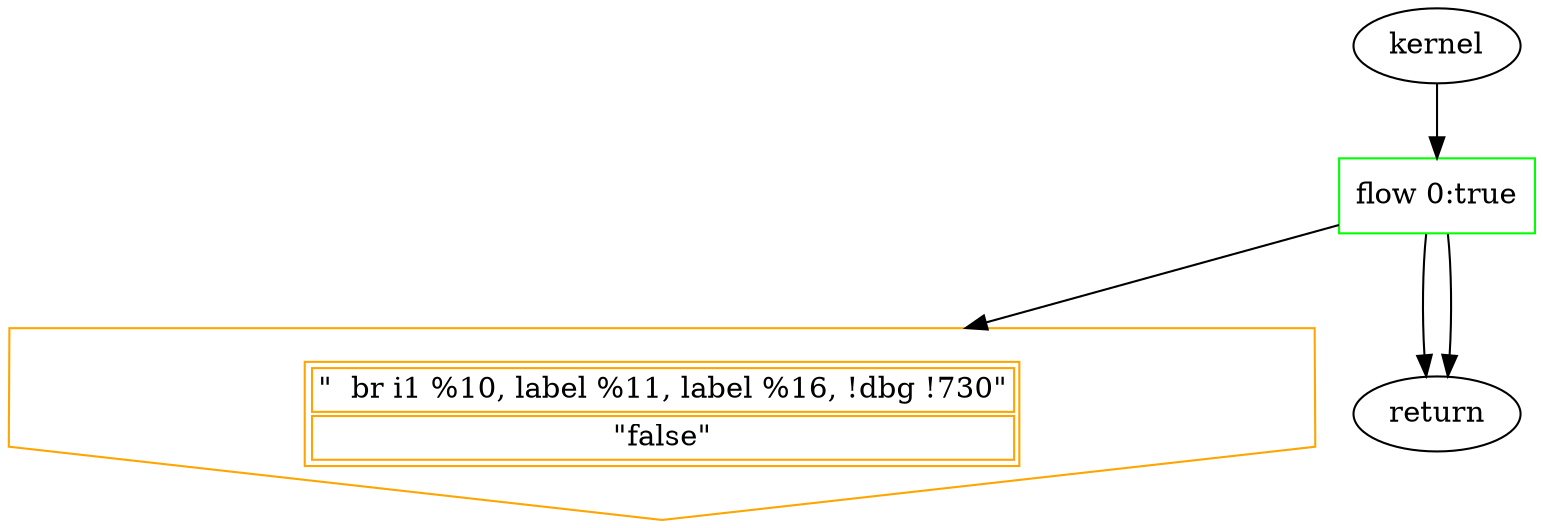 digraph kernel{
kernel;
"kernel" -> "Flow_0_0";
Flow_0_0 [label="flow 0:true" color=green shape = rectangle];
Branch_1 [label = <<table><tr><td>"  br i1 %10, label %11, label %16, !dbg !730"</td></tr><tr><td>"false"</td></tr></table>> color = orange shape = invhouse];
"Flow_0_0" -> "Branch_1";
"Flow_0_0" -> "return";
"Flow_0_0" -> "return";
}
